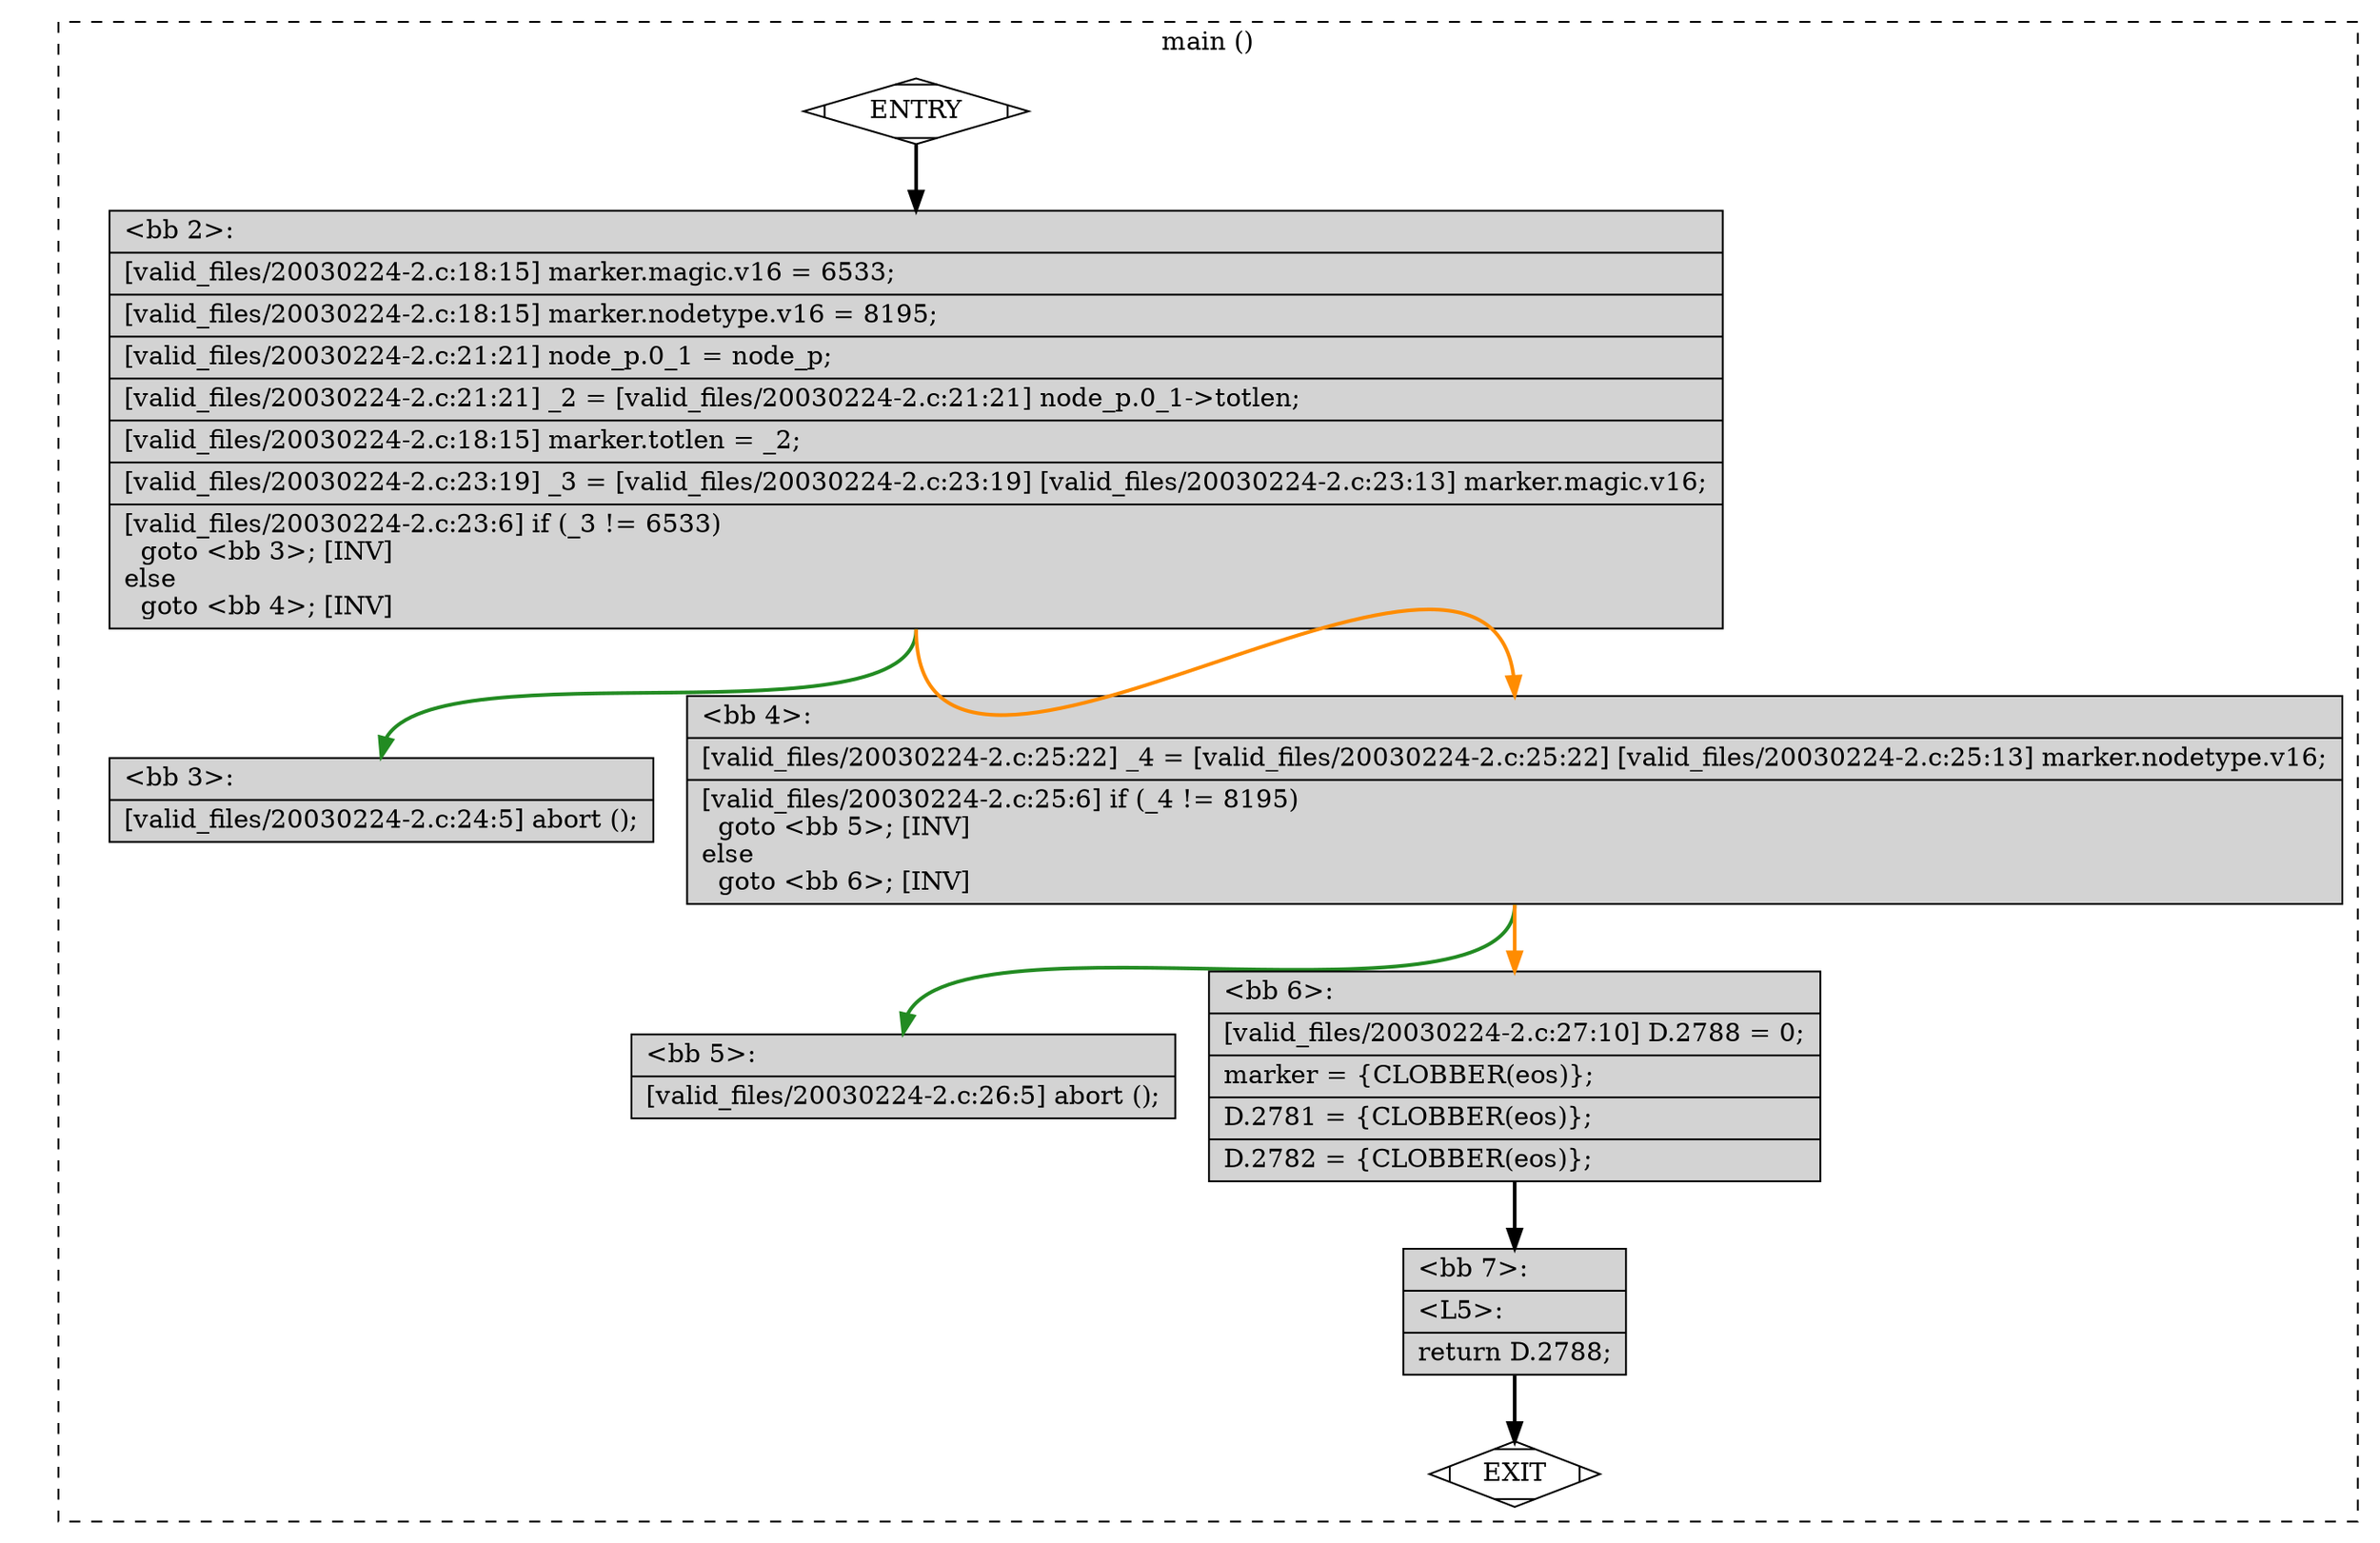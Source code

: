 digraph "a-20030224-2.c.015t.cfg" {
overlap=false;
subgraph "cluster_main" {
	style="dashed";
	color="black";
	label="main ()";
	fn_0_basic_block_0 [shape=Mdiamond,style=filled,fillcolor=white,label="ENTRY"];

	fn_0_basic_block_1 [shape=Mdiamond,style=filled,fillcolor=white,label="EXIT"];

	fn_0_basic_block_2 [shape=record,style=filled,fillcolor=lightgrey,label="{\<bb\ 2\>:\l\
|[valid_files/20030224-2.c:18:15]\ marker.magic.v16\ =\ 6533;\l\
|[valid_files/20030224-2.c:18:15]\ marker.nodetype.v16\ =\ 8195;\l\
|[valid_files/20030224-2.c:21:21]\ node_p.0_1\ =\ node_p;\l\
|[valid_files/20030224-2.c:21:21]\ _2\ =\ [valid_files/20030224-2.c:21:21]\ node_p.0_1-\>totlen;\l\
|[valid_files/20030224-2.c:18:15]\ marker.totlen\ =\ _2;\l\
|[valid_files/20030224-2.c:23:19]\ _3\ =\ [valid_files/20030224-2.c:23:19]\ [valid_files/20030224-2.c:23:13]\ marker.magic.v16;\l\
|[valid_files/20030224-2.c:23:6]\ if\ (_3\ !=\ 6533)\l\
\ \ goto\ \<bb\ 3\>;\ [INV]\l\
else\l\
\ \ goto\ \<bb\ 4\>;\ [INV]\l\
}"];

	fn_0_basic_block_3 [shape=record,style=filled,fillcolor=lightgrey,label="{\<bb\ 3\>:\l\
|[valid_files/20030224-2.c:24:5]\ abort\ ();\l\
}"];

	fn_0_basic_block_4 [shape=record,style=filled,fillcolor=lightgrey,label="{\<bb\ 4\>:\l\
|[valid_files/20030224-2.c:25:22]\ _4\ =\ [valid_files/20030224-2.c:25:22]\ [valid_files/20030224-2.c:25:13]\ marker.nodetype.v16;\l\
|[valid_files/20030224-2.c:25:6]\ if\ (_4\ !=\ 8195)\l\
\ \ goto\ \<bb\ 5\>;\ [INV]\l\
else\l\
\ \ goto\ \<bb\ 6\>;\ [INV]\l\
}"];

	fn_0_basic_block_5 [shape=record,style=filled,fillcolor=lightgrey,label="{\<bb\ 5\>:\l\
|[valid_files/20030224-2.c:26:5]\ abort\ ();\l\
}"];

	fn_0_basic_block_6 [shape=record,style=filled,fillcolor=lightgrey,label="{\<bb\ 6\>:\l\
|[valid_files/20030224-2.c:27:10]\ D.2788\ =\ 0;\l\
|marker\ =\ \{CLOBBER(eos)\};\l\
|D.2781\ =\ \{CLOBBER(eos)\};\l\
|D.2782\ =\ \{CLOBBER(eos)\};\l\
}"];

	fn_0_basic_block_7 [shape=record,style=filled,fillcolor=lightgrey,label="{\<bb\ 7\>:\l\
|\<L5\>:\l\
|return\ D.2788;\l\
}"];

	fn_0_basic_block_0:s -> fn_0_basic_block_2:n [style="solid,bold",color=black,weight=100,constraint=true];
	fn_0_basic_block_2:s -> fn_0_basic_block_3:n [style="solid,bold",color=forestgreen,weight=10,constraint=true];
	fn_0_basic_block_2:s -> fn_0_basic_block_4:n [style="solid,bold",color=darkorange,weight=10,constraint=true];
	fn_0_basic_block_4:s -> fn_0_basic_block_5:n [style="solid,bold",color=forestgreen,weight=10,constraint=true];
	fn_0_basic_block_4:s -> fn_0_basic_block_6:n [style="solid,bold",color=darkorange,weight=10,constraint=true];
	fn_0_basic_block_6:s -> fn_0_basic_block_7:n [style="solid,bold",color=black,weight=100,constraint=true];
	fn_0_basic_block_7:s -> fn_0_basic_block_1:n [style="solid,bold",color=black,weight=10,constraint=true];
	fn_0_basic_block_0:s -> fn_0_basic_block_1:n [style="invis",constraint=true];
}
}
